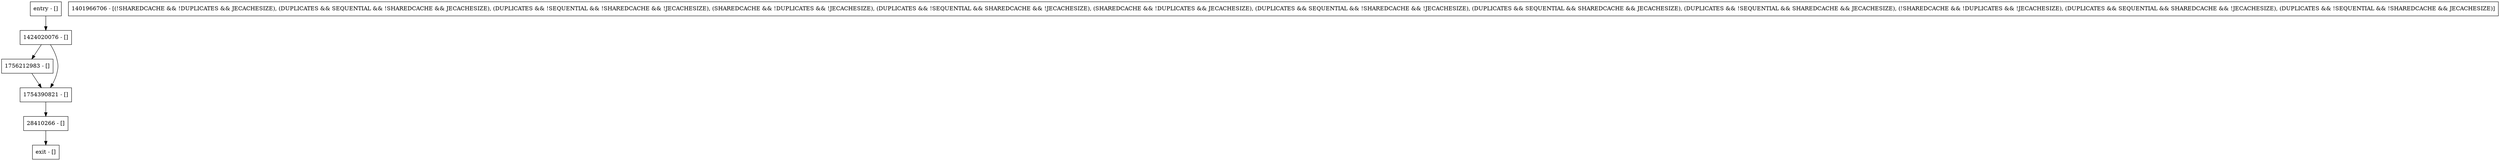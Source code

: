 digraph close {
node [shape=record];
entry [label="entry - []"];
exit [label="exit - []"];
1424020076 [label="1424020076 - []"];
1756212983 [label="1756212983 - []"];
1754390821 [label="1754390821 - []"];
28410266 [label="28410266 - []"];
1401966706 [label="1401966706 - [(!SHAREDCACHE && !DUPLICATES && JECACHESIZE), (DUPLICATES && SEQUENTIAL && !SHAREDCACHE && JECACHESIZE), (DUPLICATES && !SEQUENTIAL && !SHAREDCACHE && !JECACHESIZE), (SHAREDCACHE && !DUPLICATES && !JECACHESIZE), (DUPLICATES && !SEQUENTIAL && SHAREDCACHE && !JECACHESIZE), (SHAREDCACHE && !DUPLICATES && JECACHESIZE), (DUPLICATES && SEQUENTIAL && !SHAREDCACHE && !JECACHESIZE), (DUPLICATES && SEQUENTIAL && SHAREDCACHE && JECACHESIZE), (DUPLICATES && !SEQUENTIAL && SHAREDCACHE && JECACHESIZE), (!SHAREDCACHE && !DUPLICATES && !JECACHESIZE), (DUPLICATES && SEQUENTIAL && SHAREDCACHE && !JECACHESIZE), (DUPLICATES && !SEQUENTIAL && !SHAREDCACHE && JECACHESIZE)]"];
entry;
exit;
entry -> 1424020076;
1424020076 -> 1756212983;
1424020076 -> 1754390821;
1756212983 -> 1754390821;
1754390821 -> 28410266;
28410266 -> exit;
}
